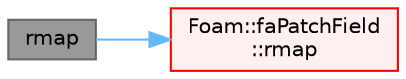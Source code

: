 digraph "rmap"
{
 // LATEX_PDF_SIZE
  bgcolor="transparent";
  edge [fontname=Helvetica,fontsize=10,labelfontname=Helvetica,labelfontsize=10];
  node [fontname=Helvetica,fontsize=10,shape=box,height=0.2,width=0.4];
  rankdir="LR";
  Node1 [id="Node000001",label="rmap",height=0.2,width=0.4,color="gray40", fillcolor="grey60", style="filled", fontcolor="black",tooltip=" "];
  Node1 -> Node2 [id="edge1_Node000001_Node000002",color="steelblue1",style="solid",tooltip=" "];
  Node2 [id="Node000002",label="Foam::faPatchField\l::rmap",height=0.2,width=0.4,color="red", fillcolor="#FFF0F0", style="filled",URL="$classFoam_1_1faPatchField.html#a3e2bd7a6155bb7760f2359f388b2b699",tooltip=" "];
}
